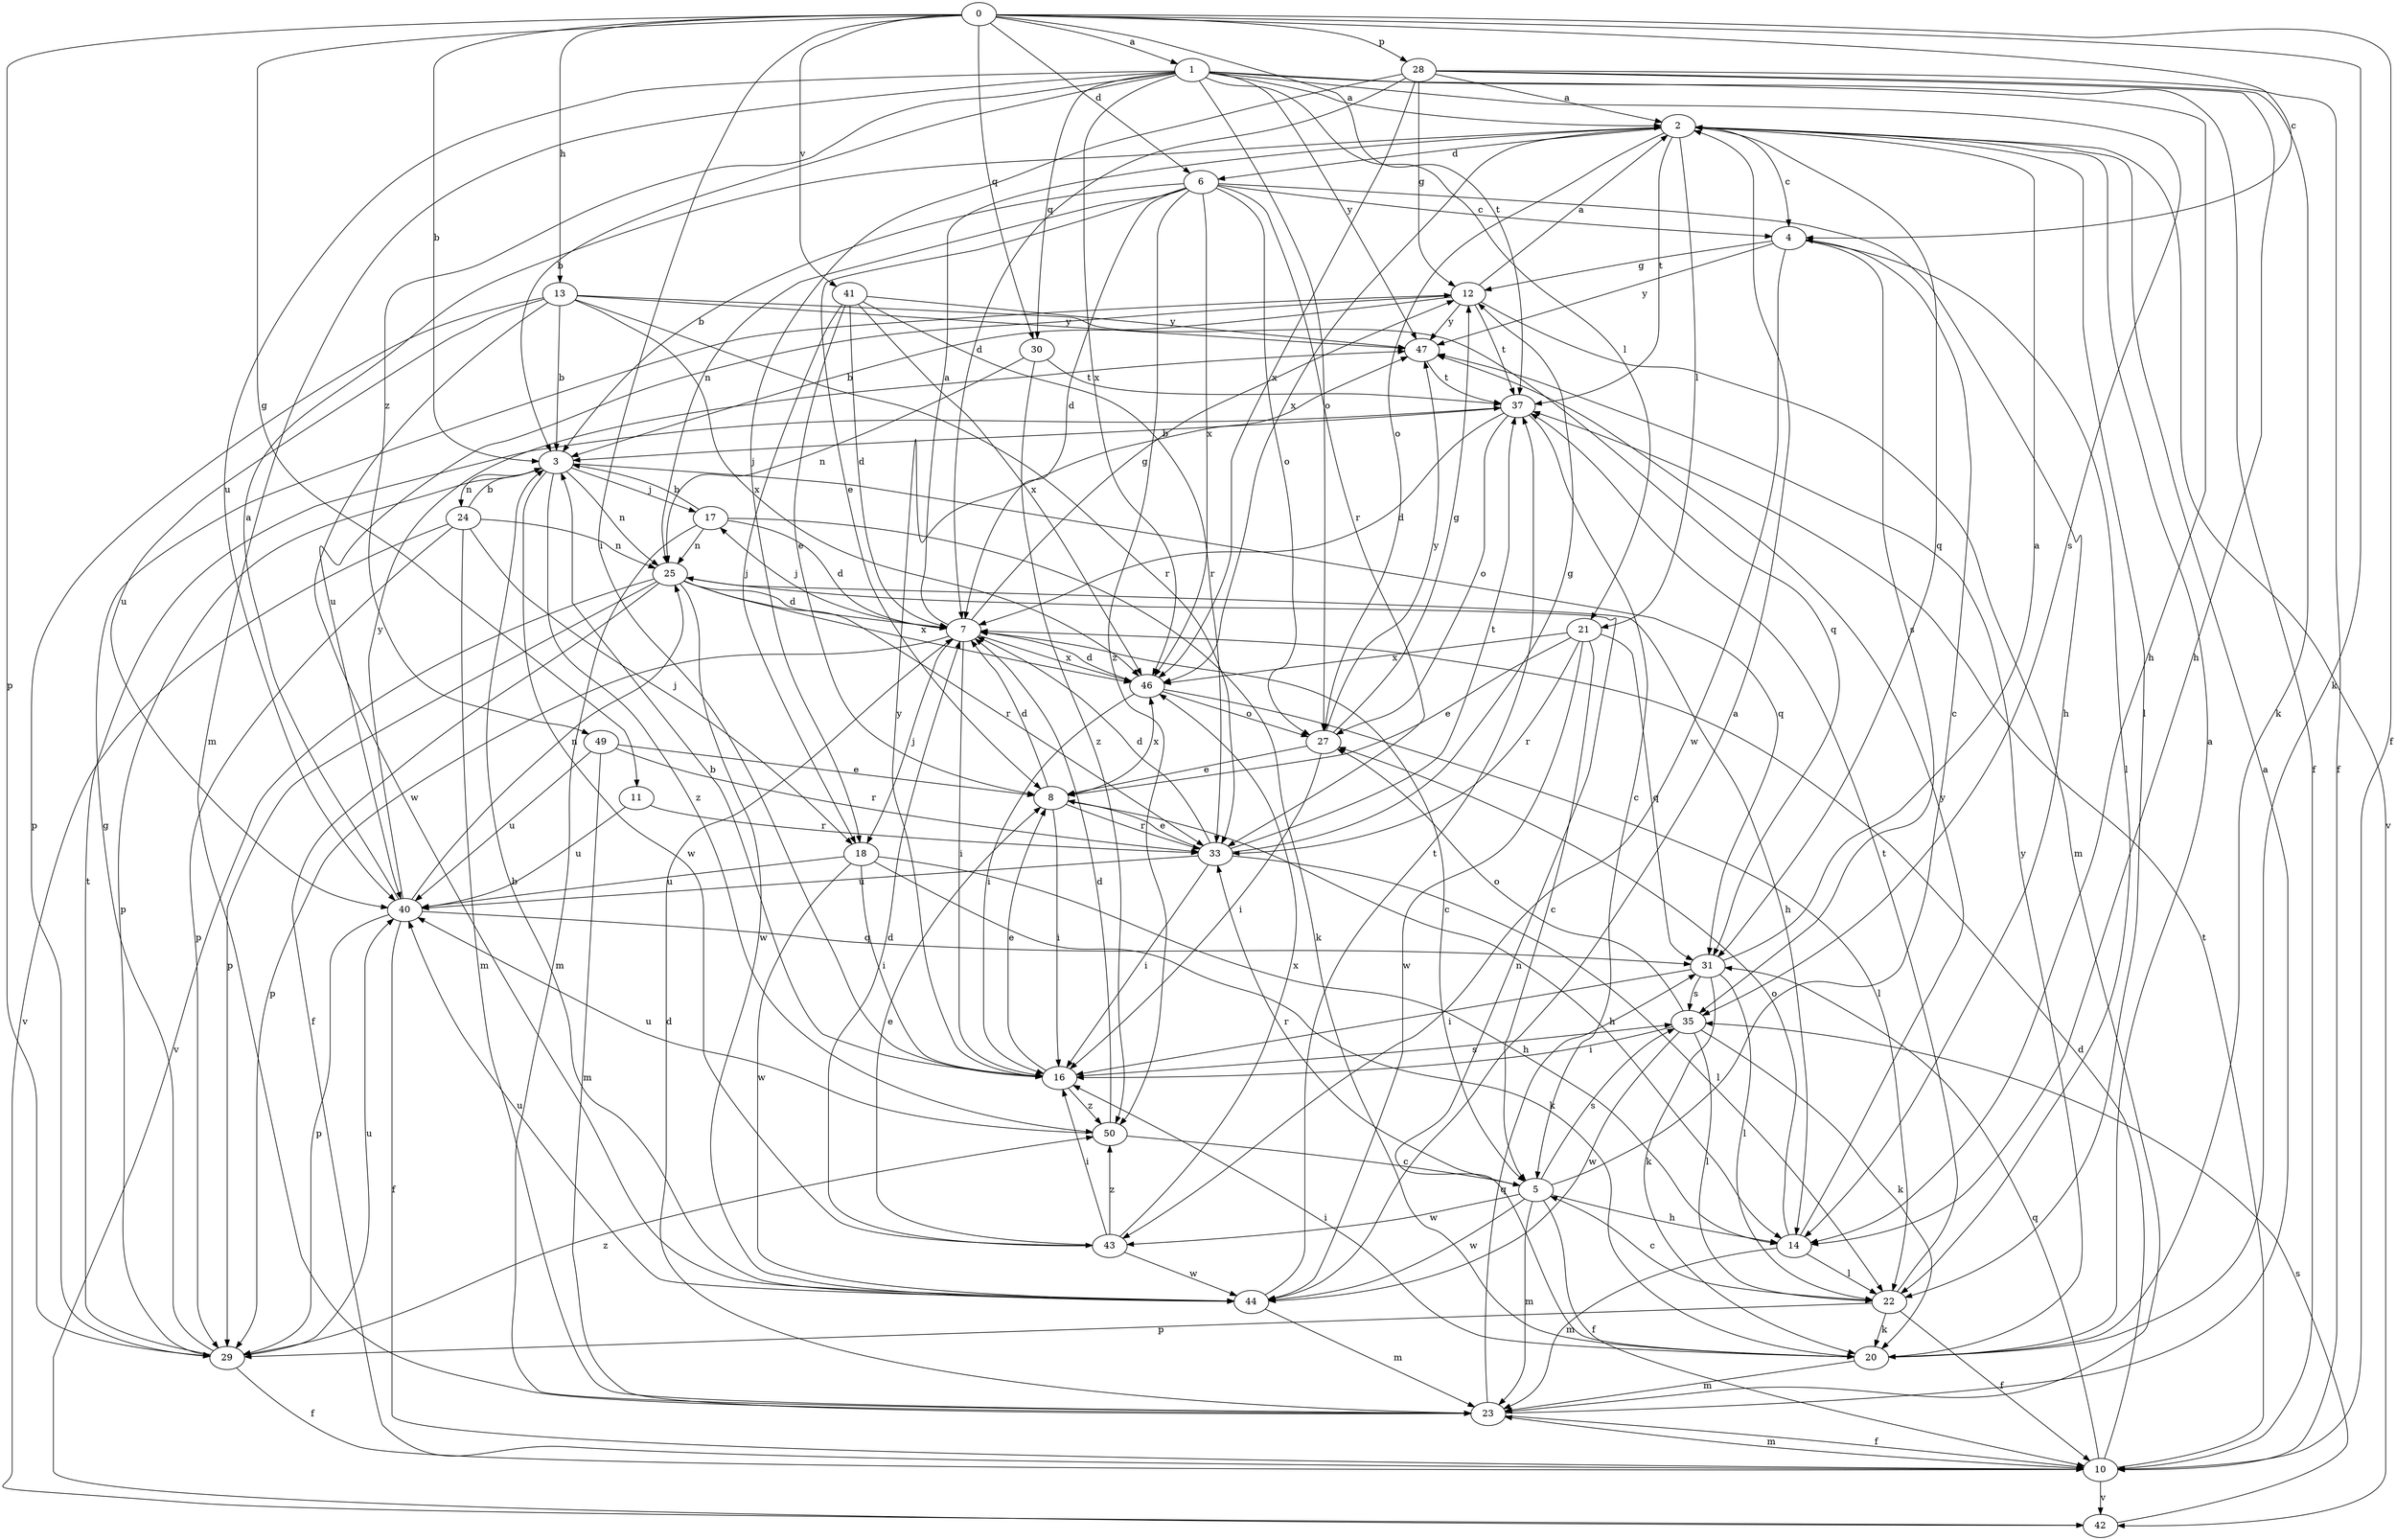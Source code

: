 strict digraph  {
0;
1;
2;
3;
4;
5;
6;
7;
8;
10;
11;
12;
13;
14;
16;
17;
18;
20;
21;
22;
23;
24;
25;
27;
28;
29;
30;
31;
33;
35;
37;
40;
41;
42;
43;
44;
46;
47;
49;
50;
0 -> 1  [label=a];
0 -> 3  [label=b];
0 -> 4  [label=c];
0 -> 6  [label=d];
0 -> 10  [label=f];
0 -> 11  [label=g];
0 -> 13  [label=h];
0 -> 16  [label=i];
0 -> 20  [label=k];
0 -> 28  [label=p];
0 -> 29  [label=p];
0 -> 30  [label=q];
0 -> 37  [label=t];
0 -> 41  [label=v];
1 -> 2  [label=a];
1 -> 3  [label=b];
1 -> 10  [label=f];
1 -> 14  [label=h];
1 -> 21  [label=l];
1 -> 23  [label=m];
1 -> 27  [label=o];
1 -> 30  [label=q];
1 -> 35  [label=s];
1 -> 40  [label=u];
1 -> 46  [label=x];
1 -> 47  [label=y];
1 -> 49  [label=z];
2 -> 4  [label=c];
2 -> 6  [label=d];
2 -> 21  [label=l];
2 -> 22  [label=l];
2 -> 27  [label=o];
2 -> 31  [label=q];
2 -> 37  [label=t];
2 -> 42  [label=v];
2 -> 46  [label=x];
3 -> 17  [label=j];
3 -> 24  [label=n];
3 -> 25  [label=n];
3 -> 29  [label=p];
3 -> 31  [label=q];
3 -> 43  [label=w];
3 -> 50  [label=z];
4 -> 12  [label=g];
4 -> 22  [label=l];
4 -> 35  [label=s];
4 -> 43  [label=w];
4 -> 47  [label=y];
5 -> 4  [label=c];
5 -> 10  [label=f];
5 -> 14  [label=h];
5 -> 23  [label=m];
5 -> 33  [label=r];
5 -> 35  [label=s];
5 -> 43  [label=w];
5 -> 44  [label=w];
6 -> 3  [label=b];
6 -> 4  [label=c];
6 -> 7  [label=d];
6 -> 8  [label=e];
6 -> 14  [label=h];
6 -> 25  [label=n];
6 -> 27  [label=o];
6 -> 33  [label=r];
6 -> 46  [label=x];
6 -> 50  [label=z];
7 -> 2  [label=a];
7 -> 5  [label=c];
7 -> 12  [label=g];
7 -> 16  [label=i];
7 -> 17  [label=j];
7 -> 18  [label=j];
7 -> 29  [label=p];
7 -> 46  [label=x];
8 -> 7  [label=d];
8 -> 14  [label=h];
8 -> 16  [label=i];
8 -> 33  [label=r];
8 -> 46  [label=x];
10 -> 7  [label=d];
10 -> 23  [label=m];
10 -> 31  [label=q];
10 -> 37  [label=t];
10 -> 42  [label=v];
11 -> 33  [label=r];
11 -> 40  [label=u];
12 -> 2  [label=a];
12 -> 3  [label=b];
12 -> 23  [label=m];
12 -> 37  [label=t];
12 -> 40  [label=u];
12 -> 47  [label=y];
13 -> 3  [label=b];
13 -> 29  [label=p];
13 -> 31  [label=q];
13 -> 33  [label=r];
13 -> 40  [label=u];
13 -> 44  [label=w];
13 -> 46  [label=x];
13 -> 47  [label=y];
14 -> 22  [label=l];
14 -> 23  [label=m];
14 -> 27  [label=o];
14 -> 47  [label=y];
16 -> 3  [label=b];
16 -> 8  [label=e];
16 -> 35  [label=s];
16 -> 47  [label=y];
16 -> 50  [label=z];
17 -> 3  [label=b];
17 -> 7  [label=d];
17 -> 20  [label=k];
17 -> 23  [label=m];
17 -> 25  [label=n];
18 -> 14  [label=h];
18 -> 16  [label=i];
18 -> 20  [label=k];
18 -> 40  [label=u];
18 -> 44  [label=w];
20 -> 2  [label=a];
20 -> 16  [label=i];
20 -> 23  [label=m];
20 -> 25  [label=n];
20 -> 47  [label=y];
21 -> 5  [label=c];
21 -> 8  [label=e];
21 -> 31  [label=q];
21 -> 33  [label=r];
21 -> 44  [label=w];
21 -> 46  [label=x];
22 -> 5  [label=c];
22 -> 10  [label=f];
22 -> 20  [label=k];
22 -> 29  [label=p];
22 -> 37  [label=t];
23 -> 2  [label=a];
23 -> 7  [label=d];
23 -> 10  [label=f];
23 -> 31  [label=q];
24 -> 3  [label=b];
24 -> 18  [label=j];
24 -> 23  [label=m];
24 -> 25  [label=n];
24 -> 29  [label=p];
24 -> 42  [label=v];
25 -> 7  [label=d];
25 -> 10  [label=f];
25 -> 14  [label=h];
25 -> 29  [label=p];
25 -> 33  [label=r];
25 -> 42  [label=v];
25 -> 44  [label=w];
25 -> 46  [label=x];
27 -> 8  [label=e];
27 -> 12  [label=g];
27 -> 16  [label=i];
27 -> 47  [label=y];
28 -> 2  [label=a];
28 -> 7  [label=d];
28 -> 10  [label=f];
28 -> 12  [label=g];
28 -> 14  [label=h];
28 -> 18  [label=j];
28 -> 20  [label=k];
28 -> 46  [label=x];
29 -> 10  [label=f];
29 -> 12  [label=g];
29 -> 37  [label=t];
29 -> 40  [label=u];
29 -> 50  [label=z];
30 -> 25  [label=n];
30 -> 37  [label=t];
30 -> 50  [label=z];
31 -> 2  [label=a];
31 -> 16  [label=i];
31 -> 20  [label=k];
31 -> 22  [label=l];
31 -> 35  [label=s];
33 -> 7  [label=d];
33 -> 8  [label=e];
33 -> 12  [label=g];
33 -> 16  [label=i];
33 -> 22  [label=l];
33 -> 37  [label=t];
33 -> 40  [label=u];
35 -> 16  [label=i];
35 -> 20  [label=k];
35 -> 22  [label=l];
35 -> 27  [label=o];
35 -> 44  [label=w];
37 -> 3  [label=b];
37 -> 5  [label=c];
37 -> 7  [label=d];
37 -> 27  [label=o];
40 -> 2  [label=a];
40 -> 10  [label=f];
40 -> 25  [label=n];
40 -> 29  [label=p];
40 -> 31  [label=q];
40 -> 47  [label=y];
41 -> 7  [label=d];
41 -> 8  [label=e];
41 -> 18  [label=j];
41 -> 33  [label=r];
41 -> 46  [label=x];
41 -> 47  [label=y];
42 -> 35  [label=s];
43 -> 7  [label=d];
43 -> 8  [label=e];
43 -> 16  [label=i];
43 -> 44  [label=w];
43 -> 46  [label=x];
43 -> 50  [label=z];
44 -> 2  [label=a];
44 -> 3  [label=b];
44 -> 23  [label=m];
44 -> 37  [label=t];
44 -> 40  [label=u];
46 -> 7  [label=d];
46 -> 16  [label=i];
46 -> 22  [label=l];
46 -> 27  [label=o];
47 -> 37  [label=t];
49 -> 8  [label=e];
49 -> 23  [label=m];
49 -> 33  [label=r];
49 -> 40  [label=u];
50 -> 5  [label=c];
50 -> 7  [label=d];
50 -> 40  [label=u];
}
